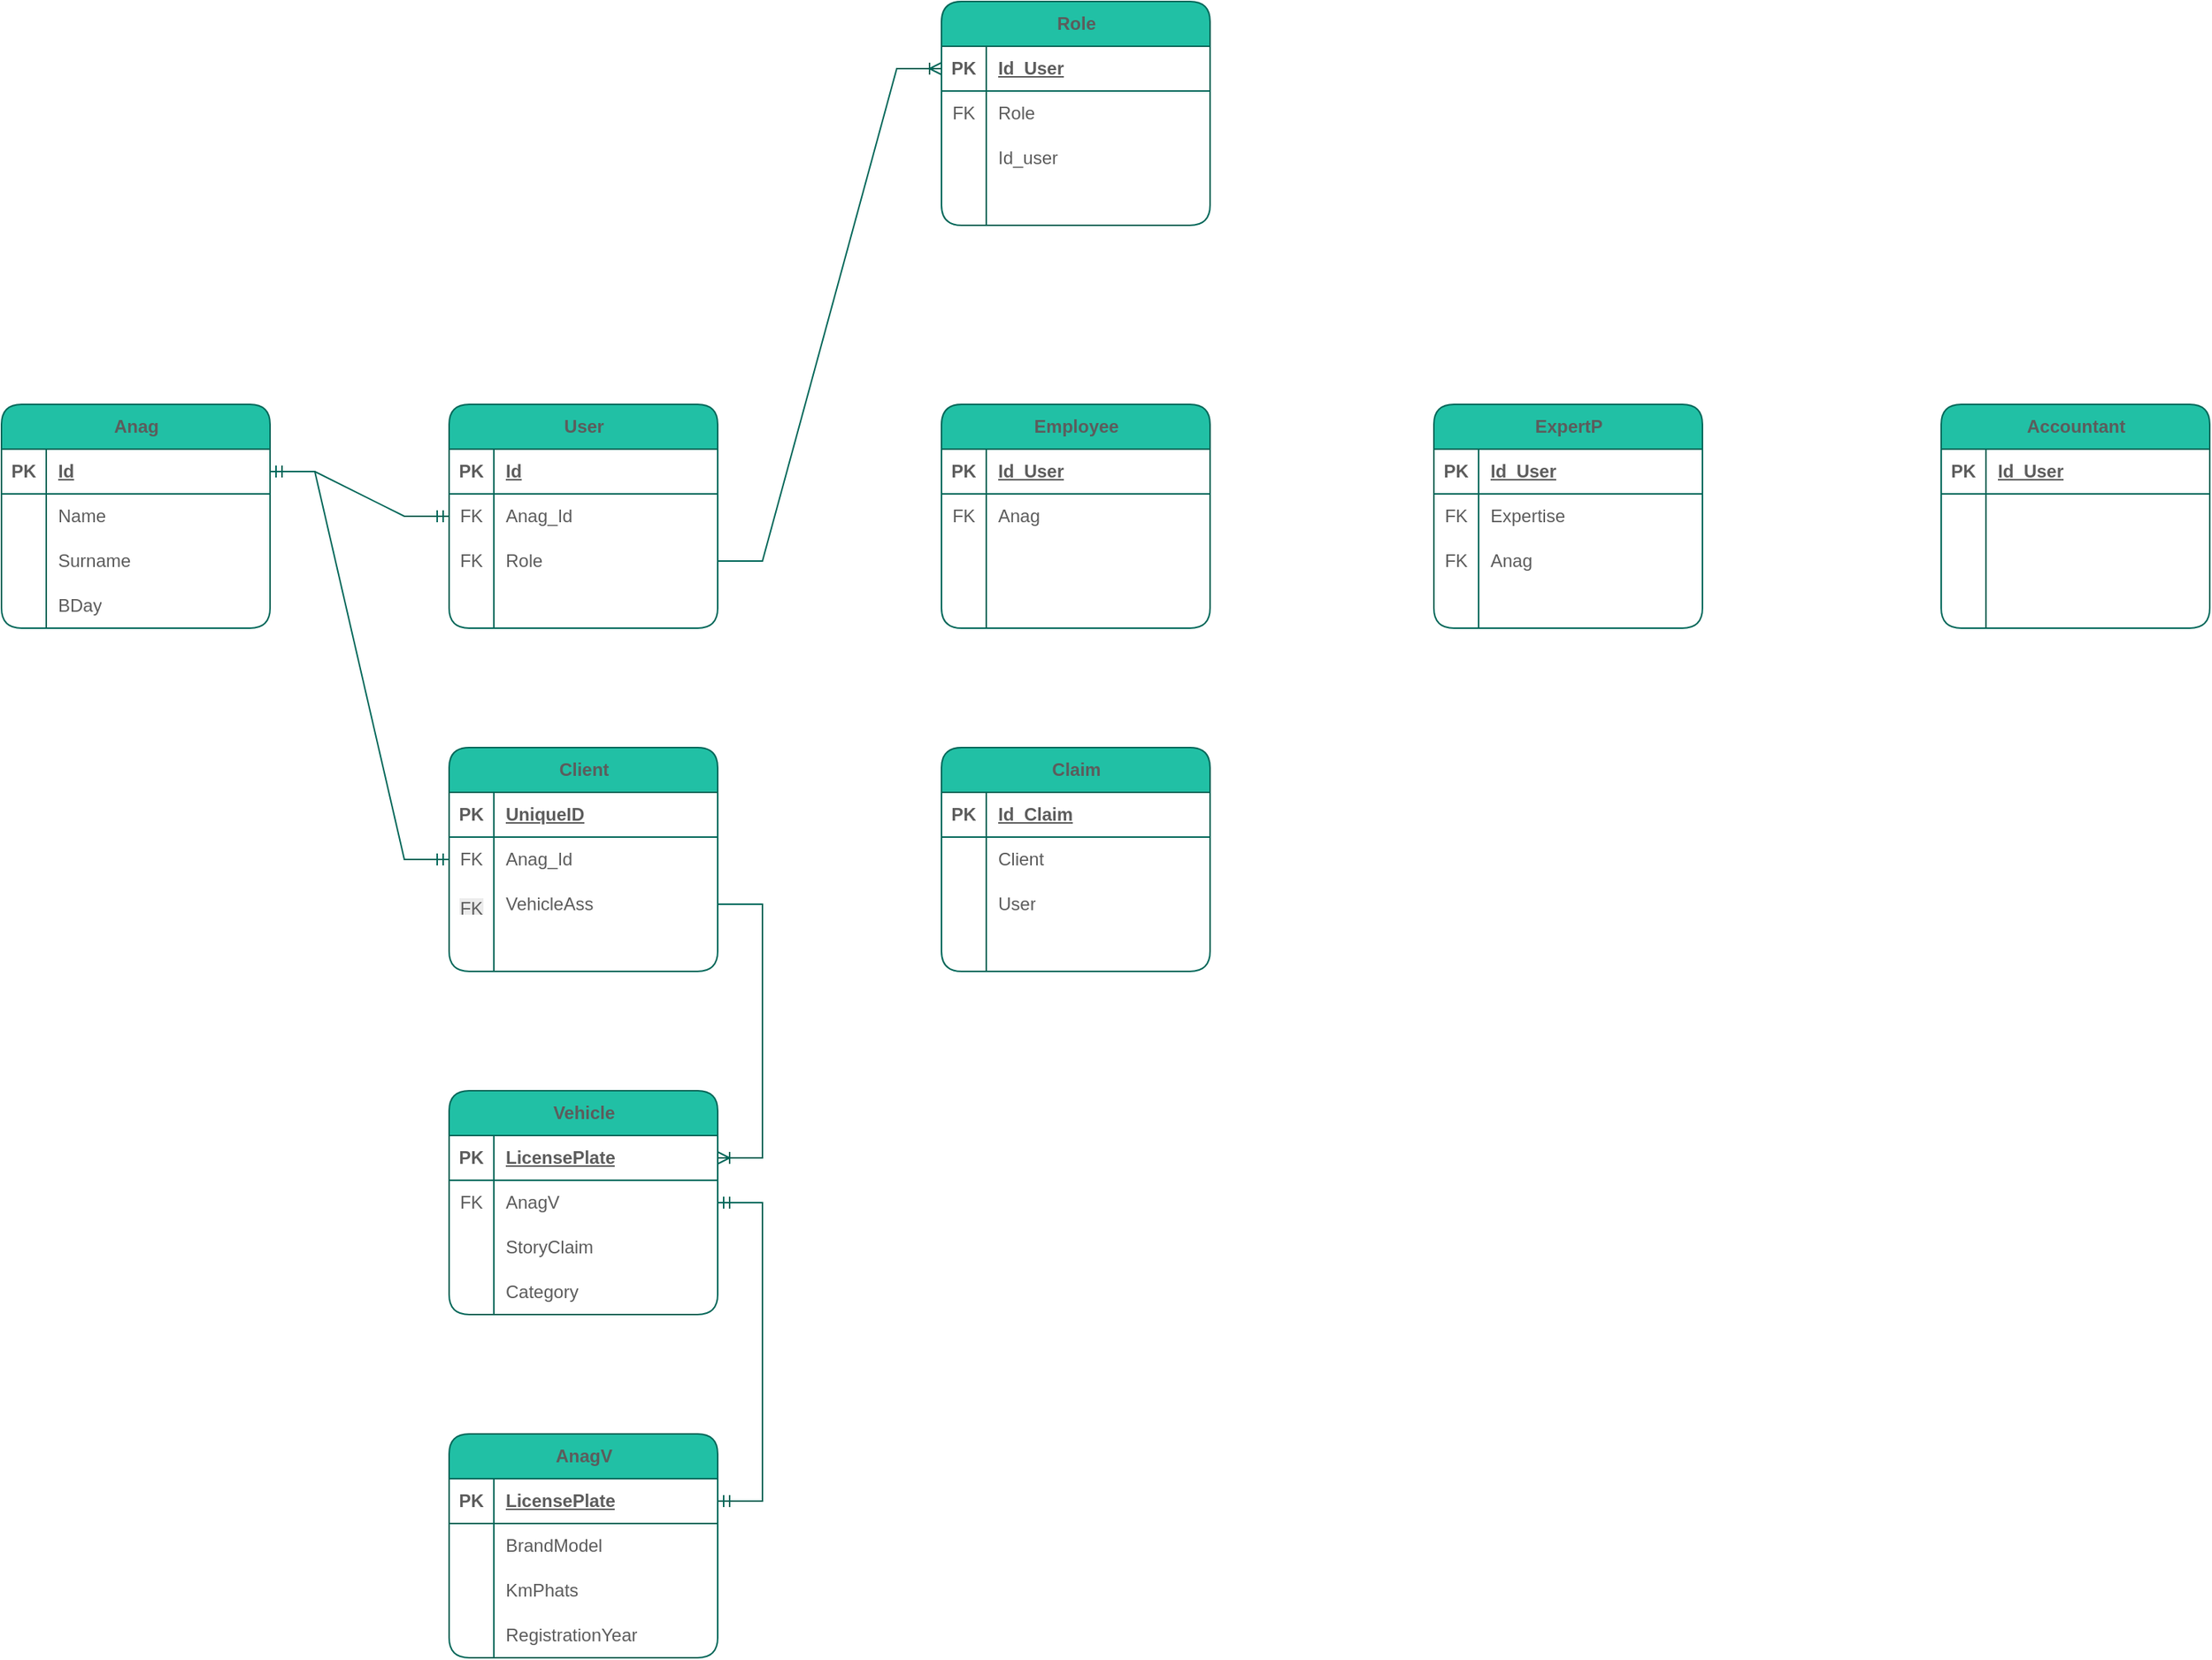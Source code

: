<mxfile version="28.0.6">
  <diagram name="Page-1" id="5svEXqOCDcFB_yDbxjdx">
    <mxGraphModel dx="1628" dy="1560" grid="1" gridSize="10" guides="0" tooltips="1" connect="1" arrows="1" fold="1" page="1" pageScale="1" pageWidth="850" pageHeight="1100" math="0" shadow="0">
      <root>
        <mxCell id="0" />
        <mxCell id="1" parent="0" />
        <mxCell id="dDkFH5Ff9M02Oupnt17l-5" value="Client" style="shape=table;startSize=30;container=1;collapsible=1;childLayout=tableLayout;fixedRows=1;rowLines=0;fontStyle=1;align=center;resizeLast=1;html=1;labelBackgroundColor=none;fillColor=#21C0A5;strokeColor=#006658;fontColor=#5C5C5C;rounded=1;" vertex="1" parent="1">
          <mxGeometry x="80" y="150" width="180" height="150" as="geometry" />
        </mxCell>
        <mxCell id="dDkFH5Ff9M02Oupnt17l-6" value="" style="shape=tableRow;horizontal=0;startSize=0;swimlaneHead=0;swimlaneBody=0;fillColor=none;collapsible=0;dropTarget=0;points=[[0,0.5],[1,0.5]];portConstraint=eastwest;top=0;left=0;right=0;bottom=1;labelBackgroundColor=none;strokeColor=#006658;fontColor=#5C5C5C;" vertex="1" parent="dDkFH5Ff9M02Oupnt17l-5">
          <mxGeometry y="30" width="180" height="30" as="geometry" />
        </mxCell>
        <mxCell id="dDkFH5Ff9M02Oupnt17l-7" value="PK" style="shape=partialRectangle;connectable=0;fillColor=none;top=0;left=0;bottom=0;right=0;fontStyle=1;overflow=hidden;whiteSpace=wrap;html=1;labelBackgroundColor=none;strokeColor=#006658;fontColor=#5C5C5C;" vertex="1" parent="dDkFH5Ff9M02Oupnt17l-6">
          <mxGeometry width="30" height="30" as="geometry">
            <mxRectangle width="30" height="30" as="alternateBounds" />
          </mxGeometry>
        </mxCell>
        <mxCell id="dDkFH5Ff9M02Oupnt17l-8" value="UniqueID" style="shape=partialRectangle;connectable=0;fillColor=none;top=0;left=0;bottom=0;right=0;align=left;spacingLeft=6;fontStyle=5;overflow=hidden;whiteSpace=wrap;html=1;labelBackgroundColor=none;strokeColor=#006658;fontColor=#5C5C5C;" vertex="1" parent="dDkFH5Ff9M02Oupnt17l-6">
          <mxGeometry x="30" width="150" height="30" as="geometry">
            <mxRectangle width="150" height="30" as="alternateBounds" />
          </mxGeometry>
        </mxCell>
        <mxCell id="dDkFH5Ff9M02Oupnt17l-9" value="" style="shape=tableRow;horizontal=0;startSize=0;swimlaneHead=0;swimlaneBody=0;fillColor=none;collapsible=0;dropTarget=0;points=[[0,0.5],[1,0.5]];portConstraint=eastwest;top=0;left=0;right=0;bottom=0;labelBackgroundColor=none;strokeColor=#006658;fontColor=#5C5C5C;" vertex="1" parent="dDkFH5Ff9M02Oupnt17l-5">
          <mxGeometry y="60" width="180" height="30" as="geometry" />
        </mxCell>
        <mxCell id="dDkFH5Ff9M02Oupnt17l-10" value="FK" style="shape=partialRectangle;connectable=0;fillColor=none;top=0;left=0;bottom=0;right=0;editable=1;overflow=hidden;whiteSpace=wrap;html=1;labelBackgroundColor=none;strokeColor=#006658;fontColor=#5C5C5C;" vertex="1" parent="dDkFH5Ff9M02Oupnt17l-9">
          <mxGeometry width="30" height="30" as="geometry">
            <mxRectangle width="30" height="30" as="alternateBounds" />
          </mxGeometry>
        </mxCell>
        <mxCell id="dDkFH5Ff9M02Oupnt17l-11" value="Anag_Id" style="shape=partialRectangle;connectable=0;fillColor=none;top=0;left=0;bottom=0;right=0;align=left;spacingLeft=6;overflow=hidden;whiteSpace=wrap;html=1;labelBackgroundColor=none;strokeColor=#006658;fontColor=#5C5C5C;" vertex="1" parent="dDkFH5Ff9M02Oupnt17l-9">
          <mxGeometry x="30" width="150" height="30" as="geometry">
            <mxRectangle width="150" height="30" as="alternateBounds" />
          </mxGeometry>
        </mxCell>
        <mxCell id="dDkFH5Ff9M02Oupnt17l-12" value="" style="shape=tableRow;horizontal=0;startSize=0;swimlaneHead=0;swimlaneBody=0;fillColor=none;collapsible=0;dropTarget=0;points=[[0,0.5],[1,0.5]];portConstraint=eastwest;top=0;left=0;right=0;bottom=0;labelBackgroundColor=none;strokeColor=#006658;fontColor=#5C5C5C;" vertex="1" parent="dDkFH5Ff9M02Oupnt17l-5">
          <mxGeometry y="90" width="180" height="30" as="geometry" />
        </mxCell>
        <mxCell id="dDkFH5Ff9M02Oupnt17l-13" value="&lt;div style=&quot;line-height: 50%;&quot;&gt;&lt;div style=&quot;&quot;&gt;&lt;br&gt;&lt;/div&gt;&lt;span style=&quot;color: rgb(92, 92, 92); font-family: Helvetica; font-size: 12px; font-style: normal; font-variant-ligatures: normal; font-variant-caps: normal; font-weight: 400; letter-spacing: normal; orphans: 2; text-indent: 0px; text-transform: none; widows: 2; word-spacing: 0px; -webkit-text-stroke-width: 0px; white-space: normal; background-color: rgb(236, 236, 236); text-decoration-thickness: initial; text-decoration-style: initial; text-decoration-color: initial; float: none; display: inline !important;&quot;&gt;&lt;div&gt;&lt;span style=&quot;background-color: light-dark(rgb(236, 236, 236), rgb(34, 34, 34)); color: light-dark(rgb(92, 92, 92), rgb(158, 158, 158));&quot;&gt;FK&lt;/span&gt;&lt;/div&gt;&lt;/span&gt;&lt;div style=&quot;&quot;&gt;&lt;/div&gt;&lt;/div&gt;" style="shape=partialRectangle;connectable=0;fillColor=none;top=0;left=0;bottom=0;right=0;editable=1;overflow=hidden;whiteSpace=wrap;html=1;labelBackgroundColor=none;strokeColor=#006658;fontColor=#5C5C5C;align=center;" vertex="1" parent="dDkFH5Ff9M02Oupnt17l-12">
          <mxGeometry width="30" height="30" as="geometry">
            <mxRectangle width="30" height="30" as="alternateBounds" />
          </mxGeometry>
        </mxCell>
        <mxCell id="dDkFH5Ff9M02Oupnt17l-14" value="VehicleAss" style="shape=partialRectangle;connectable=0;fillColor=none;top=0;left=0;bottom=0;right=0;align=left;spacingLeft=6;overflow=hidden;whiteSpace=wrap;html=1;labelBackgroundColor=none;strokeColor=#006658;fontColor=#5C5C5C;" vertex="1" parent="dDkFH5Ff9M02Oupnt17l-12">
          <mxGeometry x="30" width="150" height="30" as="geometry">
            <mxRectangle width="150" height="30" as="alternateBounds" />
          </mxGeometry>
        </mxCell>
        <mxCell id="dDkFH5Ff9M02Oupnt17l-15" value="" style="shape=tableRow;horizontal=0;startSize=0;swimlaneHead=0;swimlaneBody=0;fillColor=none;collapsible=0;dropTarget=0;points=[[0,0.5],[1,0.5]];portConstraint=eastwest;top=0;left=0;right=0;bottom=0;labelBackgroundColor=none;strokeColor=#006658;fontColor=#5C5C5C;" vertex="1" parent="dDkFH5Ff9M02Oupnt17l-5">
          <mxGeometry y="120" width="180" height="30" as="geometry" />
        </mxCell>
        <mxCell id="dDkFH5Ff9M02Oupnt17l-16" value="" style="shape=partialRectangle;connectable=0;fillColor=none;top=0;left=0;bottom=0;right=0;editable=1;overflow=hidden;whiteSpace=wrap;html=1;labelBackgroundColor=none;strokeColor=#006658;fontColor=#5C5C5C;" vertex="1" parent="dDkFH5Ff9M02Oupnt17l-15">
          <mxGeometry width="30" height="30" as="geometry">
            <mxRectangle width="30" height="30" as="alternateBounds" />
          </mxGeometry>
        </mxCell>
        <mxCell id="dDkFH5Ff9M02Oupnt17l-17" value="" style="shape=partialRectangle;connectable=0;fillColor=none;top=0;left=0;bottom=0;right=0;align=left;spacingLeft=6;overflow=hidden;whiteSpace=wrap;html=1;labelBackgroundColor=none;strokeColor=#006658;fontColor=#5C5C5C;" vertex="1" parent="dDkFH5Ff9M02Oupnt17l-15">
          <mxGeometry x="30" width="150" height="30" as="geometry">
            <mxRectangle width="150" height="30" as="alternateBounds" />
          </mxGeometry>
        </mxCell>
        <mxCell id="dDkFH5Ff9M02Oupnt17l-18" value="Vehicle" style="shape=table;startSize=30;container=1;collapsible=1;childLayout=tableLayout;fixedRows=1;rowLines=0;fontStyle=1;align=center;resizeLast=1;html=1;labelBackgroundColor=none;fillColor=#21C0A5;strokeColor=#006658;fontColor=#5C5C5C;rounded=1;" vertex="1" parent="1">
          <mxGeometry x="80" y="380" width="180" height="150" as="geometry" />
        </mxCell>
        <mxCell id="dDkFH5Ff9M02Oupnt17l-19" value="" style="shape=tableRow;horizontal=0;startSize=0;swimlaneHead=0;swimlaneBody=0;fillColor=none;collapsible=0;dropTarget=0;points=[[0,0.5],[1,0.5]];portConstraint=eastwest;top=0;left=0;right=0;bottom=1;labelBackgroundColor=none;strokeColor=#006658;fontColor=#5C5C5C;" vertex="1" parent="dDkFH5Ff9M02Oupnt17l-18">
          <mxGeometry y="30" width="180" height="30" as="geometry" />
        </mxCell>
        <mxCell id="dDkFH5Ff9M02Oupnt17l-20" value="PK" style="shape=partialRectangle;connectable=0;fillColor=none;top=0;left=0;bottom=0;right=0;fontStyle=1;overflow=hidden;whiteSpace=wrap;html=1;labelBackgroundColor=none;strokeColor=#006658;fontColor=#5C5C5C;" vertex="1" parent="dDkFH5Ff9M02Oupnt17l-19">
          <mxGeometry width="30" height="30" as="geometry">
            <mxRectangle width="30" height="30" as="alternateBounds" />
          </mxGeometry>
        </mxCell>
        <mxCell id="dDkFH5Ff9M02Oupnt17l-21" value="LicensePlate" style="shape=partialRectangle;connectable=0;fillColor=none;top=0;left=0;bottom=0;right=0;align=left;spacingLeft=6;fontStyle=5;overflow=hidden;whiteSpace=wrap;html=1;labelBackgroundColor=none;strokeColor=#006658;fontColor=#5C5C5C;" vertex="1" parent="dDkFH5Ff9M02Oupnt17l-19">
          <mxGeometry x="30" width="150" height="30" as="geometry">
            <mxRectangle width="150" height="30" as="alternateBounds" />
          </mxGeometry>
        </mxCell>
        <mxCell id="dDkFH5Ff9M02Oupnt17l-22" value="" style="shape=tableRow;horizontal=0;startSize=0;swimlaneHead=0;swimlaneBody=0;fillColor=none;collapsible=0;dropTarget=0;points=[[0,0.5],[1,0.5]];portConstraint=eastwest;top=0;left=0;right=0;bottom=0;labelBackgroundColor=none;strokeColor=#006658;fontColor=#5C5C5C;" vertex="1" parent="dDkFH5Ff9M02Oupnt17l-18">
          <mxGeometry y="60" width="180" height="30" as="geometry" />
        </mxCell>
        <mxCell id="dDkFH5Ff9M02Oupnt17l-23" value="FK" style="shape=partialRectangle;connectable=0;fillColor=none;top=0;left=0;bottom=0;right=0;editable=1;overflow=hidden;whiteSpace=wrap;html=1;labelBackgroundColor=none;strokeColor=#006658;fontColor=#5C5C5C;" vertex="1" parent="dDkFH5Ff9M02Oupnt17l-22">
          <mxGeometry width="30" height="30" as="geometry">
            <mxRectangle width="30" height="30" as="alternateBounds" />
          </mxGeometry>
        </mxCell>
        <mxCell id="dDkFH5Ff9M02Oupnt17l-24" value="AnagV" style="shape=partialRectangle;connectable=0;fillColor=none;top=0;left=0;bottom=0;right=0;align=left;spacingLeft=6;overflow=hidden;whiteSpace=wrap;html=1;labelBackgroundColor=none;strokeColor=#006658;fontColor=#5C5C5C;" vertex="1" parent="dDkFH5Ff9M02Oupnt17l-22">
          <mxGeometry x="30" width="150" height="30" as="geometry">
            <mxRectangle width="150" height="30" as="alternateBounds" />
          </mxGeometry>
        </mxCell>
        <mxCell id="dDkFH5Ff9M02Oupnt17l-25" value="" style="shape=tableRow;horizontal=0;startSize=0;swimlaneHead=0;swimlaneBody=0;fillColor=none;collapsible=0;dropTarget=0;points=[[0,0.5],[1,0.5]];portConstraint=eastwest;top=0;left=0;right=0;bottom=0;labelBackgroundColor=none;strokeColor=#006658;fontColor=#5C5C5C;" vertex="1" parent="dDkFH5Ff9M02Oupnt17l-18">
          <mxGeometry y="90" width="180" height="30" as="geometry" />
        </mxCell>
        <mxCell id="dDkFH5Ff9M02Oupnt17l-26" value="" style="shape=partialRectangle;connectable=0;fillColor=none;top=0;left=0;bottom=0;right=0;editable=1;overflow=hidden;whiteSpace=wrap;html=1;labelBackgroundColor=none;strokeColor=#006658;fontColor=#5C5C5C;" vertex="1" parent="dDkFH5Ff9M02Oupnt17l-25">
          <mxGeometry width="30" height="30" as="geometry">
            <mxRectangle width="30" height="30" as="alternateBounds" />
          </mxGeometry>
        </mxCell>
        <mxCell id="dDkFH5Ff9M02Oupnt17l-27" value="StoryClaim" style="shape=partialRectangle;connectable=0;fillColor=none;top=0;left=0;bottom=0;right=0;align=left;spacingLeft=6;overflow=hidden;whiteSpace=wrap;html=1;labelBackgroundColor=none;strokeColor=#006658;fontColor=#5C5C5C;" vertex="1" parent="dDkFH5Ff9M02Oupnt17l-25">
          <mxGeometry x="30" width="150" height="30" as="geometry">
            <mxRectangle width="150" height="30" as="alternateBounds" />
          </mxGeometry>
        </mxCell>
        <mxCell id="dDkFH5Ff9M02Oupnt17l-28" value="" style="shape=tableRow;horizontal=0;startSize=0;swimlaneHead=0;swimlaneBody=0;fillColor=none;collapsible=0;dropTarget=0;points=[[0,0.5],[1,0.5]];portConstraint=eastwest;top=0;left=0;right=0;bottom=0;labelBackgroundColor=none;strokeColor=#006658;fontColor=#5C5C5C;" vertex="1" parent="dDkFH5Ff9M02Oupnt17l-18">
          <mxGeometry y="120" width="180" height="30" as="geometry" />
        </mxCell>
        <mxCell id="dDkFH5Ff9M02Oupnt17l-29" value="" style="shape=partialRectangle;connectable=0;fillColor=none;top=0;left=0;bottom=0;right=0;editable=1;overflow=hidden;whiteSpace=wrap;html=1;labelBackgroundColor=none;strokeColor=#006658;fontColor=#5C5C5C;" vertex="1" parent="dDkFH5Ff9M02Oupnt17l-28">
          <mxGeometry width="30" height="30" as="geometry">
            <mxRectangle width="30" height="30" as="alternateBounds" />
          </mxGeometry>
        </mxCell>
        <mxCell id="dDkFH5Ff9M02Oupnt17l-30" value="Category" style="shape=partialRectangle;connectable=0;fillColor=none;top=0;left=0;bottom=0;right=0;align=left;spacingLeft=6;overflow=hidden;whiteSpace=wrap;html=1;labelBackgroundColor=none;strokeColor=#006658;fontColor=#5C5C5C;" vertex="1" parent="dDkFH5Ff9M02Oupnt17l-28">
          <mxGeometry x="30" width="150" height="30" as="geometry">
            <mxRectangle width="150" height="30" as="alternateBounds" />
          </mxGeometry>
        </mxCell>
        <mxCell id="dDkFH5Ff9M02Oupnt17l-31" value="" style="edgeStyle=entityRelationEdgeStyle;fontSize=12;html=1;endArrow=ERoneToMany;rounded=0;entryX=1;entryY=0.5;entryDx=0;entryDy=0;labelBackgroundColor=none;strokeColor=#006658;fontColor=default;" edge="1" parent="1" source="dDkFH5Ff9M02Oupnt17l-12" target="dDkFH5Ff9M02Oupnt17l-19">
          <mxGeometry width="100" height="100" relative="1" as="geometry">
            <mxPoint x="350" y="390" as="sourcePoint" />
            <mxPoint x="450" y="290" as="targetPoint" />
            <Array as="points">
              <mxPoint x="40" y="250" />
              <mxPoint x="60" y="260" />
              <mxPoint x="40" y="270" />
              <mxPoint x="50" y="240" />
              <mxPoint x="10" y="290" />
              <mxPoint x="70" y="340" />
            </Array>
          </mxGeometry>
        </mxCell>
        <mxCell id="dDkFH5Ff9M02Oupnt17l-32" value="AnagV" style="shape=table;startSize=30;container=1;collapsible=1;childLayout=tableLayout;fixedRows=1;rowLines=0;fontStyle=1;align=center;resizeLast=1;html=1;labelBackgroundColor=none;fillColor=#21C0A5;strokeColor=#006658;fontColor=#5C5C5C;rounded=1;" vertex="1" parent="1">
          <mxGeometry x="80" y="610" width="180" height="150" as="geometry" />
        </mxCell>
        <mxCell id="dDkFH5Ff9M02Oupnt17l-33" value="" style="shape=tableRow;horizontal=0;startSize=0;swimlaneHead=0;swimlaneBody=0;fillColor=none;collapsible=0;dropTarget=0;points=[[0,0.5],[1,0.5]];portConstraint=eastwest;top=0;left=0;right=0;bottom=1;labelBackgroundColor=none;strokeColor=#006658;fontColor=#5C5C5C;" vertex="1" parent="dDkFH5Ff9M02Oupnt17l-32">
          <mxGeometry y="30" width="180" height="30" as="geometry" />
        </mxCell>
        <mxCell id="dDkFH5Ff9M02Oupnt17l-34" value="PK" style="shape=partialRectangle;connectable=0;fillColor=none;top=0;left=0;bottom=0;right=0;fontStyle=1;overflow=hidden;whiteSpace=wrap;html=1;labelBackgroundColor=none;strokeColor=#006658;fontColor=#5C5C5C;" vertex="1" parent="dDkFH5Ff9M02Oupnt17l-33">
          <mxGeometry width="30" height="30" as="geometry">
            <mxRectangle width="30" height="30" as="alternateBounds" />
          </mxGeometry>
        </mxCell>
        <mxCell id="dDkFH5Ff9M02Oupnt17l-35" value="LicensePlate" style="shape=partialRectangle;connectable=0;fillColor=none;top=0;left=0;bottom=0;right=0;align=left;spacingLeft=6;fontStyle=5;overflow=hidden;whiteSpace=wrap;html=1;labelBackgroundColor=none;strokeColor=#006658;fontColor=#5C5C5C;" vertex="1" parent="dDkFH5Ff9M02Oupnt17l-33">
          <mxGeometry x="30" width="150" height="30" as="geometry">
            <mxRectangle width="150" height="30" as="alternateBounds" />
          </mxGeometry>
        </mxCell>
        <mxCell id="dDkFH5Ff9M02Oupnt17l-36" value="" style="shape=tableRow;horizontal=0;startSize=0;swimlaneHead=0;swimlaneBody=0;fillColor=none;collapsible=0;dropTarget=0;points=[[0,0.5],[1,0.5]];portConstraint=eastwest;top=0;left=0;right=0;bottom=0;labelBackgroundColor=none;strokeColor=#006658;fontColor=#5C5C5C;" vertex="1" parent="dDkFH5Ff9M02Oupnt17l-32">
          <mxGeometry y="60" width="180" height="30" as="geometry" />
        </mxCell>
        <mxCell id="dDkFH5Ff9M02Oupnt17l-37" value="" style="shape=partialRectangle;connectable=0;fillColor=none;top=0;left=0;bottom=0;right=0;editable=1;overflow=hidden;whiteSpace=wrap;html=1;labelBackgroundColor=none;strokeColor=#006658;fontColor=#5C5C5C;" vertex="1" parent="dDkFH5Ff9M02Oupnt17l-36">
          <mxGeometry width="30" height="30" as="geometry">
            <mxRectangle width="30" height="30" as="alternateBounds" />
          </mxGeometry>
        </mxCell>
        <mxCell id="dDkFH5Ff9M02Oupnt17l-38" value="BrandModel" style="shape=partialRectangle;connectable=0;fillColor=none;top=0;left=0;bottom=0;right=0;align=left;spacingLeft=6;overflow=hidden;whiteSpace=wrap;html=1;labelBackgroundColor=none;strokeColor=#006658;fontColor=#5C5C5C;" vertex="1" parent="dDkFH5Ff9M02Oupnt17l-36">
          <mxGeometry x="30" width="150" height="30" as="geometry">
            <mxRectangle width="150" height="30" as="alternateBounds" />
          </mxGeometry>
        </mxCell>
        <mxCell id="dDkFH5Ff9M02Oupnt17l-39" value="" style="shape=tableRow;horizontal=0;startSize=0;swimlaneHead=0;swimlaneBody=0;fillColor=none;collapsible=0;dropTarget=0;points=[[0,0.5],[1,0.5]];portConstraint=eastwest;top=0;left=0;right=0;bottom=0;labelBackgroundColor=none;strokeColor=#006658;fontColor=#5C5C5C;" vertex="1" parent="dDkFH5Ff9M02Oupnt17l-32">
          <mxGeometry y="90" width="180" height="30" as="geometry" />
        </mxCell>
        <mxCell id="dDkFH5Ff9M02Oupnt17l-40" value="" style="shape=partialRectangle;connectable=0;fillColor=none;top=0;left=0;bottom=0;right=0;editable=1;overflow=hidden;whiteSpace=wrap;html=1;labelBackgroundColor=none;strokeColor=#006658;fontColor=#5C5C5C;" vertex="1" parent="dDkFH5Ff9M02Oupnt17l-39">
          <mxGeometry width="30" height="30" as="geometry">
            <mxRectangle width="30" height="30" as="alternateBounds" />
          </mxGeometry>
        </mxCell>
        <mxCell id="dDkFH5Ff9M02Oupnt17l-41" value="KmPhats" style="shape=partialRectangle;connectable=0;fillColor=none;top=0;left=0;bottom=0;right=0;align=left;spacingLeft=6;overflow=hidden;whiteSpace=wrap;html=1;labelBackgroundColor=none;strokeColor=#006658;fontColor=#5C5C5C;" vertex="1" parent="dDkFH5Ff9M02Oupnt17l-39">
          <mxGeometry x="30" width="150" height="30" as="geometry">
            <mxRectangle width="150" height="30" as="alternateBounds" />
          </mxGeometry>
        </mxCell>
        <mxCell id="dDkFH5Ff9M02Oupnt17l-42" value="" style="shape=tableRow;horizontal=0;startSize=0;swimlaneHead=0;swimlaneBody=0;fillColor=none;collapsible=0;dropTarget=0;points=[[0,0.5],[1,0.5]];portConstraint=eastwest;top=0;left=0;right=0;bottom=0;labelBackgroundColor=none;strokeColor=#006658;fontColor=#5C5C5C;" vertex="1" parent="dDkFH5Ff9M02Oupnt17l-32">
          <mxGeometry y="120" width="180" height="30" as="geometry" />
        </mxCell>
        <mxCell id="dDkFH5Ff9M02Oupnt17l-43" value="" style="shape=partialRectangle;connectable=0;fillColor=none;top=0;left=0;bottom=0;right=0;editable=1;overflow=hidden;whiteSpace=wrap;html=1;labelBackgroundColor=none;strokeColor=#006658;fontColor=#5C5C5C;" vertex="1" parent="dDkFH5Ff9M02Oupnt17l-42">
          <mxGeometry width="30" height="30" as="geometry">
            <mxRectangle width="30" height="30" as="alternateBounds" />
          </mxGeometry>
        </mxCell>
        <mxCell id="dDkFH5Ff9M02Oupnt17l-44" value="RegistrationYear" style="shape=partialRectangle;connectable=0;fillColor=none;top=0;left=0;bottom=0;right=0;align=left;spacingLeft=6;overflow=hidden;whiteSpace=wrap;html=1;labelBackgroundColor=none;strokeColor=#006658;fontColor=#5C5C5C;" vertex="1" parent="dDkFH5Ff9M02Oupnt17l-42">
          <mxGeometry x="30" width="150" height="30" as="geometry">
            <mxRectangle width="150" height="30" as="alternateBounds" />
          </mxGeometry>
        </mxCell>
        <mxCell id="dDkFH5Ff9M02Oupnt17l-46" value="" style="edgeStyle=entityRelationEdgeStyle;fontSize=12;html=1;endArrow=ERmandOne;startArrow=ERmandOne;rounded=0;entryX=1;entryY=0.5;entryDx=0;entryDy=0;labelBackgroundColor=none;strokeColor=#006658;fontColor=default;" edge="1" parent="1" source="dDkFH5Ff9M02Oupnt17l-33" target="dDkFH5Ff9M02Oupnt17l-22">
          <mxGeometry width="100" height="100" relative="1" as="geometry">
            <mxPoint x="10" y="665" as="sourcePoint" />
            <mxPoint x="10" y="435" as="targetPoint" />
            <Array as="points">
              <mxPoint x="-100" y="525" />
              <mxPoint x="-90" y="545" />
              <mxPoint x="-60" y="515" />
            </Array>
          </mxGeometry>
        </mxCell>
        <mxCell id="dDkFH5Ff9M02Oupnt17l-48" value="User" style="shape=table;startSize=30;container=1;collapsible=1;childLayout=tableLayout;fixedRows=1;rowLines=0;fontStyle=1;align=center;resizeLast=1;html=1;miterlimit=4;swimlaneLine=1;strokeColor=#006658;rounded=1;labelBackgroundColor=none;fillColor=#21C0A5;fontColor=#5C5C5C;" vertex="1" parent="1">
          <mxGeometry x="80" y="-80" width="180" height="150" as="geometry" />
        </mxCell>
        <mxCell id="dDkFH5Ff9M02Oupnt17l-49" value="" style="shape=tableRow;horizontal=0;startSize=0;swimlaneHead=0;swimlaneBody=0;fillColor=none;collapsible=0;dropTarget=0;points=[[0,0.5],[1,0.5]];portConstraint=eastwest;top=0;left=0;right=0;bottom=1;labelBackgroundColor=none;strokeColor=#006658;fontColor=#5C5C5C;" vertex="1" parent="dDkFH5Ff9M02Oupnt17l-48">
          <mxGeometry y="30" width="180" height="30" as="geometry" />
        </mxCell>
        <mxCell id="dDkFH5Ff9M02Oupnt17l-50" value="PK" style="shape=partialRectangle;connectable=0;fillColor=none;top=0;left=0;bottom=0;right=0;fontStyle=1;overflow=hidden;whiteSpace=wrap;html=1;labelBackgroundColor=none;strokeColor=#006658;fontColor=#5C5C5C;" vertex="1" parent="dDkFH5Ff9M02Oupnt17l-49">
          <mxGeometry width="30" height="30" as="geometry">
            <mxRectangle width="30" height="30" as="alternateBounds" />
          </mxGeometry>
        </mxCell>
        <mxCell id="dDkFH5Ff9M02Oupnt17l-51" value="Id" style="shape=partialRectangle;connectable=0;fillColor=none;top=0;left=0;bottom=0;right=0;align=left;spacingLeft=6;fontStyle=5;overflow=hidden;whiteSpace=wrap;html=1;labelBackgroundColor=none;strokeColor=#006658;fontColor=#5C5C5C;" vertex="1" parent="dDkFH5Ff9M02Oupnt17l-49">
          <mxGeometry x="30" width="150" height="30" as="geometry">
            <mxRectangle width="150" height="30" as="alternateBounds" />
          </mxGeometry>
        </mxCell>
        <mxCell id="dDkFH5Ff9M02Oupnt17l-52" value="" style="shape=tableRow;horizontal=0;startSize=0;swimlaneHead=0;swimlaneBody=0;fillColor=none;collapsible=0;dropTarget=0;points=[[0,0.5],[1,0.5]];portConstraint=eastwest;top=0;left=0;right=0;bottom=0;swimlaneLine=0;labelBackgroundColor=none;strokeColor=#006658;fontColor=#5C5C5C;" vertex="1" parent="dDkFH5Ff9M02Oupnt17l-48">
          <mxGeometry y="60" width="180" height="30" as="geometry" />
        </mxCell>
        <mxCell id="dDkFH5Ff9M02Oupnt17l-53" value="FK" style="shape=partialRectangle;connectable=0;fillColor=none;top=0;left=0;bottom=0;right=0;editable=1;overflow=hidden;whiteSpace=wrap;html=1;labelBackgroundColor=none;strokeColor=#006658;fontColor=#5C5C5C;" vertex="1" parent="dDkFH5Ff9M02Oupnt17l-52">
          <mxGeometry width="30" height="30" as="geometry">
            <mxRectangle width="30" height="30" as="alternateBounds" />
          </mxGeometry>
        </mxCell>
        <mxCell id="dDkFH5Ff9M02Oupnt17l-54" value="Anag_Id" style="shape=partialRectangle;connectable=0;fillColor=none;top=0;left=0;bottom=0;right=0;align=left;spacingLeft=6;overflow=hidden;whiteSpace=wrap;html=1;labelBackgroundColor=none;strokeColor=#006658;fontColor=#5C5C5C;" vertex="1" parent="dDkFH5Ff9M02Oupnt17l-52">
          <mxGeometry x="30" width="150" height="30" as="geometry">
            <mxRectangle width="150" height="30" as="alternateBounds" />
          </mxGeometry>
        </mxCell>
        <mxCell id="dDkFH5Ff9M02Oupnt17l-55" value="" style="shape=tableRow;horizontal=0;startSize=0;swimlaneHead=0;swimlaneBody=0;fillColor=none;collapsible=0;dropTarget=0;points=[[0,0.5],[1,0.5]];portConstraint=eastwest;top=0;left=0;right=0;bottom=0;swimlaneLine=0;labelBackgroundColor=none;strokeColor=#006658;fontColor=#5C5C5C;" vertex="1" parent="dDkFH5Ff9M02Oupnt17l-48">
          <mxGeometry y="90" width="180" height="30" as="geometry" />
        </mxCell>
        <mxCell id="dDkFH5Ff9M02Oupnt17l-56" value="FK" style="shape=partialRectangle;connectable=0;fillColor=none;top=0;left=0;bottom=0;right=0;editable=1;overflow=hidden;whiteSpace=wrap;html=1;labelBackgroundColor=none;strokeColor=#006658;fontColor=#5C5C5C;" vertex="1" parent="dDkFH5Ff9M02Oupnt17l-55">
          <mxGeometry width="30" height="30" as="geometry">
            <mxRectangle width="30" height="30" as="alternateBounds" />
          </mxGeometry>
        </mxCell>
        <mxCell id="dDkFH5Ff9M02Oupnt17l-57" value="Role" style="shape=partialRectangle;connectable=0;fillColor=none;top=0;left=0;bottom=0;right=0;align=left;spacingLeft=6;overflow=hidden;whiteSpace=wrap;html=1;labelBackgroundColor=none;strokeColor=#006658;fontColor=#5C5C5C;" vertex="1" parent="dDkFH5Ff9M02Oupnt17l-55">
          <mxGeometry x="30" width="150" height="30" as="geometry">
            <mxRectangle width="150" height="30" as="alternateBounds" />
          </mxGeometry>
        </mxCell>
        <mxCell id="dDkFH5Ff9M02Oupnt17l-58" value="" style="shape=tableRow;horizontal=0;startSize=0;swimlaneHead=0;swimlaneBody=0;fillColor=none;collapsible=0;dropTarget=0;points=[[0,0.5],[1,0.5]];portConstraint=eastwest;top=0;left=0;right=0;bottom=0;labelBackgroundColor=none;strokeColor=#006658;fontColor=#5C5C5C;" vertex="1" parent="dDkFH5Ff9M02Oupnt17l-48">
          <mxGeometry y="120" width="180" height="30" as="geometry" />
        </mxCell>
        <mxCell id="dDkFH5Ff9M02Oupnt17l-59" value="" style="shape=partialRectangle;connectable=0;fillColor=none;top=0;left=0;bottom=0;right=0;editable=1;overflow=hidden;whiteSpace=wrap;html=1;labelBackgroundColor=none;strokeColor=#006658;fontColor=#5C5C5C;" vertex="1" parent="dDkFH5Ff9M02Oupnt17l-58">
          <mxGeometry width="30" height="30" as="geometry">
            <mxRectangle width="30" height="30" as="alternateBounds" />
          </mxGeometry>
        </mxCell>
        <mxCell id="dDkFH5Ff9M02Oupnt17l-60" value="" style="shape=partialRectangle;connectable=0;fillColor=none;top=0;left=0;bottom=0;right=0;align=left;spacingLeft=6;overflow=hidden;whiteSpace=wrap;html=1;allowArrows=1;recursiveResize=1;labelBackgroundColor=none;strokeColor=#006658;fontColor=#5C5C5C;" vertex="1" parent="dDkFH5Ff9M02Oupnt17l-58">
          <mxGeometry x="30" width="150" height="30" as="geometry">
            <mxRectangle width="150" height="30" as="alternateBounds" />
          </mxGeometry>
        </mxCell>
        <mxCell id="dDkFH5Ff9M02Oupnt17l-91" value="Anag" style="shape=table;startSize=30;container=1;collapsible=1;childLayout=tableLayout;fixedRows=1;rowLines=0;fontStyle=1;align=center;resizeLast=1;html=1;miterlimit=4;swimlaneLine=1;strokeColor=#006658;rounded=1;labelBackgroundColor=none;fillColor=#21C0A5;fontColor=#5C5C5C;" vertex="1" parent="1">
          <mxGeometry x="-220" y="-80" width="180" height="150" as="geometry" />
        </mxCell>
        <mxCell id="dDkFH5Ff9M02Oupnt17l-92" value="" style="shape=tableRow;horizontal=0;startSize=0;swimlaneHead=0;swimlaneBody=0;fillColor=none;collapsible=0;dropTarget=0;points=[[0,0.5],[1,0.5]];portConstraint=eastwest;top=0;left=0;right=0;bottom=1;labelBackgroundColor=none;strokeColor=#006658;fontColor=#5C5C5C;" vertex="1" parent="dDkFH5Ff9M02Oupnt17l-91">
          <mxGeometry y="30" width="180" height="30" as="geometry" />
        </mxCell>
        <mxCell id="dDkFH5Ff9M02Oupnt17l-93" value="PK" style="shape=partialRectangle;connectable=0;fillColor=none;top=0;left=0;bottom=0;right=0;fontStyle=1;overflow=hidden;whiteSpace=wrap;html=1;labelBackgroundColor=none;strokeColor=#006658;fontColor=#5C5C5C;" vertex="1" parent="dDkFH5Ff9M02Oupnt17l-92">
          <mxGeometry width="30" height="30" as="geometry">
            <mxRectangle width="30" height="30" as="alternateBounds" />
          </mxGeometry>
        </mxCell>
        <mxCell id="dDkFH5Ff9M02Oupnt17l-94" value="Id" style="shape=partialRectangle;connectable=0;fillColor=none;top=0;left=0;bottom=0;right=0;align=left;spacingLeft=6;fontStyle=5;overflow=hidden;whiteSpace=wrap;html=1;labelBackgroundColor=none;strokeColor=#006658;fontColor=#5C5C5C;" vertex="1" parent="dDkFH5Ff9M02Oupnt17l-92">
          <mxGeometry x="30" width="150" height="30" as="geometry">
            <mxRectangle width="150" height="30" as="alternateBounds" />
          </mxGeometry>
        </mxCell>
        <mxCell id="dDkFH5Ff9M02Oupnt17l-95" value="" style="shape=tableRow;horizontal=0;startSize=0;swimlaneHead=0;swimlaneBody=0;fillColor=none;collapsible=0;dropTarget=0;points=[[0,0.5],[1,0.5]];portConstraint=eastwest;top=0;left=0;right=0;bottom=0;swimlaneLine=0;labelBackgroundColor=none;strokeColor=#006658;fontColor=#5C5C5C;" vertex="1" parent="dDkFH5Ff9M02Oupnt17l-91">
          <mxGeometry y="60" width="180" height="30" as="geometry" />
        </mxCell>
        <mxCell id="dDkFH5Ff9M02Oupnt17l-96" value="" style="shape=partialRectangle;connectable=0;fillColor=none;top=0;left=0;bottom=0;right=0;editable=1;overflow=hidden;whiteSpace=wrap;html=1;labelBackgroundColor=none;strokeColor=#006658;fontColor=#5C5C5C;" vertex="1" parent="dDkFH5Ff9M02Oupnt17l-95">
          <mxGeometry width="30" height="30" as="geometry">
            <mxRectangle width="30" height="30" as="alternateBounds" />
          </mxGeometry>
        </mxCell>
        <mxCell id="dDkFH5Ff9M02Oupnt17l-97" value="Name&lt;span style=&quot;white-space: pre;&quot;&gt;&#x9;&lt;/span&gt;" style="shape=partialRectangle;connectable=0;fillColor=none;top=0;left=0;bottom=0;right=0;align=left;spacingLeft=6;overflow=hidden;whiteSpace=wrap;html=1;labelBackgroundColor=none;strokeColor=#006658;fontColor=#5C5C5C;" vertex="1" parent="dDkFH5Ff9M02Oupnt17l-95">
          <mxGeometry x="30" width="150" height="30" as="geometry">
            <mxRectangle width="150" height="30" as="alternateBounds" />
          </mxGeometry>
        </mxCell>
        <mxCell id="dDkFH5Ff9M02Oupnt17l-98" value="" style="shape=tableRow;horizontal=0;startSize=0;swimlaneHead=0;swimlaneBody=0;fillColor=none;collapsible=0;dropTarget=0;points=[[0,0.5],[1,0.5]];portConstraint=eastwest;top=0;left=0;right=0;bottom=0;swimlaneLine=0;labelBackgroundColor=none;strokeColor=#006658;fontColor=#5C5C5C;" vertex="1" parent="dDkFH5Ff9M02Oupnt17l-91">
          <mxGeometry y="90" width="180" height="30" as="geometry" />
        </mxCell>
        <mxCell id="dDkFH5Ff9M02Oupnt17l-99" value="" style="shape=partialRectangle;connectable=0;fillColor=none;top=0;left=0;bottom=0;right=0;editable=1;overflow=hidden;whiteSpace=wrap;html=1;labelBackgroundColor=none;strokeColor=#006658;fontColor=#5C5C5C;" vertex="1" parent="dDkFH5Ff9M02Oupnt17l-98">
          <mxGeometry width="30" height="30" as="geometry">
            <mxRectangle width="30" height="30" as="alternateBounds" />
          </mxGeometry>
        </mxCell>
        <mxCell id="dDkFH5Ff9M02Oupnt17l-100" value="Surname" style="shape=partialRectangle;connectable=0;fillColor=none;top=0;left=0;bottom=0;right=0;align=left;spacingLeft=6;overflow=hidden;whiteSpace=wrap;html=1;labelBackgroundColor=none;strokeColor=#006658;fontColor=#5C5C5C;" vertex="1" parent="dDkFH5Ff9M02Oupnt17l-98">
          <mxGeometry x="30" width="150" height="30" as="geometry">
            <mxRectangle width="150" height="30" as="alternateBounds" />
          </mxGeometry>
        </mxCell>
        <mxCell id="dDkFH5Ff9M02Oupnt17l-101" value="" style="shape=tableRow;horizontal=0;startSize=0;swimlaneHead=0;swimlaneBody=0;fillColor=none;collapsible=0;dropTarget=0;points=[[0,0.5],[1,0.5]];portConstraint=eastwest;top=0;left=0;right=0;bottom=0;labelBackgroundColor=none;strokeColor=#006658;fontColor=#5C5C5C;" vertex="1" parent="dDkFH5Ff9M02Oupnt17l-91">
          <mxGeometry y="120" width="180" height="30" as="geometry" />
        </mxCell>
        <mxCell id="dDkFH5Ff9M02Oupnt17l-102" value="" style="shape=partialRectangle;connectable=0;fillColor=none;top=0;left=0;bottom=0;right=0;editable=1;overflow=hidden;whiteSpace=wrap;html=1;labelBackgroundColor=none;strokeColor=#006658;fontColor=#5C5C5C;" vertex="1" parent="dDkFH5Ff9M02Oupnt17l-101">
          <mxGeometry width="30" height="30" as="geometry">
            <mxRectangle width="30" height="30" as="alternateBounds" />
          </mxGeometry>
        </mxCell>
        <mxCell id="dDkFH5Ff9M02Oupnt17l-103" value="BDay" style="shape=partialRectangle;connectable=0;fillColor=none;top=0;left=0;bottom=0;right=0;align=left;spacingLeft=6;overflow=hidden;whiteSpace=wrap;html=1;allowArrows=1;recursiveResize=1;labelBackgroundColor=none;strokeColor=#006658;fontColor=#5C5C5C;" vertex="1" parent="dDkFH5Ff9M02Oupnt17l-101">
          <mxGeometry x="30" width="150" height="30" as="geometry">
            <mxRectangle width="150" height="30" as="alternateBounds" />
          </mxGeometry>
        </mxCell>
        <mxCell id="dDkFH5Ff9M02Oupnt17l-104" value="" style="edgeStyle=entityRelationEdgeStyle;fontSize=12;html=1;endArrow=ERmandOne;startArrow=ERmandOne;rounded=0;strokeColor=#006658;fontColor=#5C5C5C;fillColor=#21C0A5;exitX=1;exitY=0.5;exitDx=0;exitDy=0;" edge="1" parent="1" source="dDkFH5Ff9M02Oupnt17l-92" target="dDkFH5Ff9M02Oupnt17l-52">
          <mxGeometry width="100" height="100" relative="1" as="geometry">
            <mxPoint x="-90" y="110" as="sourcePoint" />
            <mxPoint x="10" y="10" as="targetPoint" />
          </mxGeometry>
        </mxCell>
        <mxCell id="dDkFH5Ff9M02Oupnt17l-105" value="" style="edgeStyle=entityRelationEdgeStyle;fontSize=12;html=1;endArrow=ERmandOne;startArrow=ERmandOne;rounded=0;strokeColor=#006658;fontColor=#5C5C5C;fillColor=#21C0A5;entryX=0;entryY=0.5;entryDx=0;entryDy=0;exitX=1;exitY=0.5;exitDx=0;exitDy=0;" edge="1" parent="1" source="dDkFH5Ff9M02Oupnt17l-92" target="dDkFH5Ff9M02Oupnt17l-9">
          <mxGeometry width="100" height="100" relative="1" as="geometry">
            <mxPoint x="-90" y="210" as="sourcePoint" />
            <mxPoint x="10" y="110" as="targetPoint" />
          </mxGeometry>
        </mxCell>
        <mxCell id="dDkFH5Ff9M02Oupnt17l-106" value="Role" style="shape=table;startSize=30;container=1;collapsible=1;childLayout=tableLayout;fixedRows=1;rowLines=0;fontStyle=1;align=center;resizeLast=1;html=1;miterlimit=4;swimlaneLine=1;strokeColor=#006658;rounded=1;labelBackgroundColor=none;fillColor=#21C0A5;fontColor=#5C5C5C;" vertex="1" parent="1">
          <mxGeometry x="410" y="-350" width="180" height="150" as="geometry" />
        </mxCell>
        <mxCell id="dDkFH5Ff9M02Oupnt17l-107" value="" style="shape=tableRow;horizontal=0;startSize=0;swimlaneHead=0;swimlaneBody=0;fillColor=none;collapsible=0;dropTarget=0;points=[[0,0.5],[1,0.5]];portConstraint=eastwest;top=0;left=0;right=0;bottom=1;labelBackgroundColor=none;strokeColor=#006658;fontColor=#5C5C5C;" vertex="1" parent="dDkFH5Ff9M02Oupnt17l-106">
          <mxGeometry y="30" width="180" height="30" as="geometry" />
        </mxCell>
        <mxCell id="dDkFH5Ff9M02Oupnt17l-108" value="PK" style="shape=partialRectangle;connectable=0;fillColor=none;top=0;left=0;bottom=0;right=0;fontStyle=1;overflow=hidden;whiteSpace=wrap;html=1;labelBackgroundColor=none;strokeColor=#006658;fontColor=#5C5C5C;" vertex="1" parent="dDkFH5Ff9M02Oupnt17l-107">
          <mxGeometry width="30" height="30" as="geometry">
            <mxRectangle width="30" height="30" as="alternateBounds" />
          </mxGeometry>
        </mxCell>
        <mxCell id="dDkFH5Ff9M02Oupnt17l-109" value="Id_User" style="shape=partialRectangle;connectable=0;fillColor=none;top=0;left=0;bottom=0;right=0;align=left;spacingLeft=6;fontStyle=5;overflow=hidden;whiteSpace=wrap;html=1;labelBackgroundColor=none;strokeColor=#006658;fontColor=#5C5C5C;" vertex="1" parent="dDkFH5Ff9M02Oupnt17l-107">
          <mxGeometry x="30" width="150" height="30" as="geometry">
            <mxRectangle width="150" height="30" as="alternateBounds" />
          </mxGeometry>
        </mxCell>
        <mxCell id="dDkFH5Ff9M02Oupnt17l-110" value="" style="shape=tableRow;horizontal=0;startSize=0;swimlaneHead=0;swimlaneBody=0;fillColor=none;collapsible=0;dropTarget=0;points=[[0,0.5],[1,0.5]];portConstraint=eastwest;top=0;left=0;right=0;bottom=0;swimlaneLine=0;labelBackgroundColor=none;strokeColor=#006658;fontColor=#5C5C5C;" vertex="1" parent="dDkFH5Ff9M02Oupnt17l-106">
          <mxGeometry y="60" width="180" height="30" as="geometry" />
        </mxCell>
        <mxCell id="dDkFH5Ff9M02Oupnt17l-111" value="FK" style="shape=partialRectangle;connectable=0;fillColor=none;top=0;left=0;bottom=0;right=0;editable=1;overflow=hidden;whiteSpace=wrap;html=1;labelBackgroundColor=none;strokeColor=#006658;fontColor=#5C5C5C;" vertex="1" parent="dDkFH5Ff9M02Oupnt17l-110">
          <mxGeometry width="30" height="30" as="geometry">
            <mxRectangle width="30" height="30" as="alternateBounds" />
          </mxGeometry>
        </mxCell>
        <mxCell id="dDkFH5Ff9M02Oupnt17l-112" value="Role" style="shape=partialRectangle;connectable=0;fillColor=none;top=0;left=0;bottom=0;right=0;align=left;spacingLeft=6;overflow=hidden;whiteSpace=wrap;html=1;labelBackgroundColor=none;strokeColor=#006658;fontColor=#5C5C5C;" vertex="1" parent="dDkFH5Ff9M02Oupnt17l-110">
          <mxGeometry x="30" width="150" height="30" as="geometry">
            <mxRectangle width="150" height="30" as="alternateBounds" />
          </mxGeometry>
        </mxCell>
        <mxCell id="dDkFH5Ff9M02Oupnt17l-113" value="" style="shape=tableRow;horizontal=0;startSize=0;swimlaneHead=0;swimlaneBody=0;fillColor=none;collapsible=0;dropTarget=0;points=[[0,0.5],[1,0.5]];portConstraint=eastwest;top=0;left=0;right=0;bottom=0;swimlaneLine=0;labelBackgroundColor=none;strokeColor=#006658;fontColor=#5C5C5C;" vertex="1" parent="dDkFH5Ff9M02Oupnt17l-106">
          <mxGeometry y="90" width="180" height="30" as="geometry" />
        </mxCell>
        <mxCell id="dDkFH5Ff9M02Oupnt17l-114" value="" style="shape=partialRectangle;connectable=0;fillColor=none;top=0;left=0;bottom=0;right=0;editable=1;overflow=hidden;whiteSpace=wrap;html=1;labelBackgroundColor=none;strokeColor=#006658;fontColor=#5C5C5C;" vertex="1" parent="dDkFH5Ff9M02Oupnt17l-113">
          <mxGeometry width="30" height="30" as="geometry">
            <mxRectangle width="30" height="30" as="alternateBounds" />
          </mxGeometry>
        </mxCell>
        <mxCell id="dDkFH5Ff9M02Oupnt17l-115" value="Id_user" style="shape=partialRectangle;connectable=0;fillColor=none;top=0;left=0;bottom=0;right=0;align=left;spacingLeft=6;overflow=hidden;whiteSpace=wrap;html=1;labelBackgroundColor=none;strokeColor=#006658;fontColor=#5C5C5C;" vertex="1" parent="dDkFH5Ff9M02Oupnt17l-113">
          <mxGeometry x="30" width="150" height="30" as="geometry">
            <mxRectangle width="150" height="30" as="alternateBounds" />
          </mxGeometry>
        </mxCell>
        <mxCell id="dDkFH5Ff9M02Oupnt17l-116" value="" style="shape=tableRow;horizontal=0;startSize=0;swimlaneHead=0;swimlaneBody=0;fillColor=none;collapsible=0;dropTarget=0;points=[[0,0.5],[1,0.5]];portConstraint=eastwest;top=0;left=0;right=0;bottom=0;labelBackgroundColor=none;strokeColor=#006658;fontColor=#5C5C5C;" vertex="1" parent="dDkFH5Ff9M02Oupnt17l-106">
          <mxGeometry y="120" width="180" height="30" as="geometry" />
        </mxCell>
        <mxCell id="dDkFH5Ff9M02Oupnt17l-117" value="" style="shape=partialRectangle;connectable=0;fillColor=none;top=0;left=0;bottom=0;right=0;editable=1;overflow=hidden;whiteSpace=wrap;html=1;labelBackgroundColor=none;strokeColor=#006658;fontColor=#5C5C5C;" vertex="1" parent="dDkFH5Ff9M02Oupnt17l-116">
          <mxGeometry width="30" height="30" as="geometry">
            <mxRectangle width="30" height="30" as="alternateBounds" />
          </mxGeometry>
        </mxCell>
        <mxCell id="dDkFH5Ff9M02Oupnt17l-118" value="" style="shape=partialRectangle;connectable=0;fillColor=none;top=0;left=0;bottom=0;right=0;align=left;spacingLeft=6;overflow=hidden;whiteSpace=wrap;html=1;allowArrows=1;recursiveResize=1;labelBackgroundColor=none;strokeColor=#006658;fontColor=#5C5C5C;" vertex="1" parent="dDkFH5Ff9M02Oupnt17l-116">
          <mxGeometry x="30" width="150" height="30" as="geometry">
            <mxRectangle width="150" height="30" as="alternateBounds" />
          </mxGeometry>
        </mxCell>
        <mxCell id="dDkFH5Ff9M02Oupnt17l-119" value="" style="edgeStyle=entityRelationEdgeStyle;fontSize=12;html=1;endArrow=ERoneToMany;rounded=0;strokeColor=#006658;fontColor=#5C5C5C;fillColor=#21C0A5;exitX=1;exitY=0.5;exitDx=0;exitDy=0;entryX=0;entryY=0.5;entryDx=0;entryDy=0;" edge="1" parent="1" source="dDkFH5Ff9M02Oupnt17l-55" target="dDkFH5Ff9M02Oupnt17l-107">
          <mxGeometry width="100" height="100" relative="1" as="geometry">
            <mxPoint x="270" y="210" as="sourcePoint" />
            <mxPoint x="370" y="110" as="targetPoint" />
          </mxGeometry>
        </mxCell>
        <mxCell id="dDkFH5Ff9M02Oupnt17l-120" value="ExpertP" style="shape=table;startSize=30;container=1;collapsible=1;childLayout=tableLayout;fixedRows=1;rowLines=0;fontStyle=1;align=center;resizeLast=1;html=1;miterlimit=4;swimlaneLine=1;strokeColor=#006658;rounded=1;labelBackgroundColor=none;fillColor=#21C0A5;fontColor=#5C5C5C;" vertex="1" parent="1">
          <mxGeometry x="740" y="-80" width="180" height="150" as="geometry" />
        </mxCell>
        <mxCell id="dDkFH5Ff9M02Oupnt17l-121" value="" style="shape=tableRow;horizontal=0;startSize=0;swimlaneHead=0;swimlaneBody=0;fillColor=none;collapsible=0;dropTarget=0;points=[[0,0.5],[1,0.5]];portConstraint=eastwest;top=0;left=0;right=0;bottom=1;labelBackgroundColor=none;strokeColor=#006658;fontColor=#5C5C5C;" vertex="1" parent="dDkFH5Ff9M02Oupnt17l-120">
          <mxGeometry y="30" width="180" height="30" as="geometry" />
        </mxCell>
        <mxCell id="dDkFH5Ff9M02Oupnt17l-122" value="PK" style="shape=partialRectangle;connectable=0;fillColor=none;top=0;left=0;bottom=0;right=0;fontStyle=1;overflow=hidden;whiteSpace=wrap;html=1;labelBackgroundColor=none;strokeColor=#006658;fontColor=#5C5C5C;" vertex="1" parent="dDkFH5Ff9M02Oupnt17l-121">
          <mxGeometry width="30" height="30" as="geometry">
            <mxRectangle width="30" height="30" as="alternateBounds" />
          </mxGeometry>
        </mxCell>
        <mxCell id="dDkFH5Ff9M02Oupnt17l-123" value="Id_User" style="shape=partialRectangle;connectable=0;fillColor=none;top=0;left=0;bottom=0;right=0;align=left;spacingLeft=6;fontStyle=5;overflow=hidden;whiteSpace=wrap;html=1;labelBackgroundColor=none;strokeColor=#006658;fontColor=#5C5C5C;" vertex="1" parent="dDkFH5Ff9M02Oupnt17l-121">
          <mxGeometry x="30" width="150" height="30" as="geometry">
            <mxRectangle width="150" height="30" as="alternateBounds" />
          </mxGeometry>
        </mxCell>
        <mxCell id="dDkFH5Ff9M02Oupnt17l-124" value="" style="shape=tableRow;horizontal=0;startSize=0;swimlaneHead=0;swimlaneBody=0;fillColor=none;collapsible=0;dropTarget=0;points=[[0,0.5],[1,0.5]];portConstraint=eastwest;top=0;left=0;right=0;bottom=0;swimlaneLine=0;labelBackgroundColor=none;strokeColor=#006658;fontColor=#5C5C5C;" vertex="1" parent="dDkFH5Ff9M02Oupnt17l-120">
          <mxGeometry y="60" width="180" height="30" as="geometry" />
        </mxCell>
        <mxCell id="dDkFH5Ff9M02Oupnt17l-125" value="FK" style="shape=partialRectangle;connectable=0;fillColor=none;top=0;left=0;bottom=0;right=0;editable=1;overflow=hidden;whiteSpace=wrap;html=1;labelBackgroundColor=none;strokeColor=#006658;fontColor=#5C5C5C;" vertex="1" parent="dDkFH5Ff9M02Oupnt17l-124">
          <mxGeometry width="30" height="30" as="geometry">
            <mxRectangle width="30" height="30" as="alternateBounds" />
          </mxGeometry>
        </mxCell>
        <mxCell id="dDkFH5Ff9M02Oupnt17l-126" value="Expertise" style="shape=partialRectangle;connectable=0;fillColor=none;top=0;left=0;bottom=0;right=0;align=left;spacingLeft=6;overflow=hidden;whiteSpace=wrap;html=1;labelBackgroundColor=none;strokeColor=#006658;fontColor=#5C5C5C;" vertex="1" parent="dDkFH5Ff9M02Oupnt17l-124">
          <mxGeometry x="30" width="150" height="30" as="geometry">
            <mxRectangle width="150" height="30" as="alternateBounds" />
          </mxGeometry>
        </mxCell>
        <mxCell id="dDkFH5Ff9M02Oupnt17l-127" value="" style="shape=tableRow;horizontal=0;startSize=0;swimlaneHead=0;swimlaneBody=0;fillColor=none;collapsible=0;dropTarget=0;points=[[0,0.5],[1,0.5]];portConstraint=eastwest;top=0;left=0;right=0;bottom=0;swimlaneLine=0;labelBackgroundColor=none;strokeColor=#006658;fontColor=#5C5C5C;" vertex="1" parent="dDkFH5Ff9M02Oupnt17l-120">
          <mxGeometry y="90" width="180" height="30" as="geometry" />
        </mxCell>
        <mxCell id="dDkFH5Ff9M02Oupnt17l-128" value="FK" style="shape=partialRectangle;connectable=0;fillColor=none;top=0;left=0;bottom=0;right=0;editable=1;overflow=hidden;whiteSpace=wrap;html=1;labelBackgroundColor=none;strokeColor=#006658;fontColor=#5C5C5C;" vertex="1" parent="dDkFH5Ff9M02Oupnt17l-127">
          <mxGeometry width="30" height="30" as="geometry">
            <mxRectangle width="30" height="30" as="alternateBounds" />
          </mxGeometry>
        </mxCell>
        <mxCell id="dDkFH5Ff9M02Oupnt17l-129" value="Anag" style="shape=partialRectangle;connectable=0;fillColor=none;top=0;left=0;bottom=0;right=0;align=left;spacingLeft=6;overflow=hidden;whiteSpace=wrap;html=1;labelBackgroundColor=none;strokeColor=#006658;fontColor=#5C5C5C;" vertex="1" parent="dDkFH5Ff9M02Oupnt17l-127">
          <mxGeometry x="30" width="150" height="30" as="geometry">
            <mxRectangle width="150" height="30" as="alternateBounds" />
          </mxGeometry>
        </mxCell>
        <mxCell id="dDkFH5Ff9M02Oupnt17l-130" value="" style="shape=tableRow;horizontal=0;startSize=0;swimlaneHead=0;swimlaneBody=0;fillColor=none;collapsible=0;dropTarget=0;points=[[0,0.5],[1,0.5]];portConstraint=eastwest;top=0;left=0;right=0;bottom=0;labelBackgroundColor=none;strokeColor=#006658;fontColor=#5C5C5C;" vertex="1" parent="dDkFH5Ff9M02Oupnt17l-120">
          <mxGeometry y="120" width="180" height="30" as="geometry" />
        </mxCell>
        <mxCell id="dDkFH5Ff9M02Oupnt17l-131" value="" style="shape=partialRectangle;connectable=0;fillColor=none;top=0;left=0;bottom=0;right=0;editable=1;overflow=hidden;whiteSpace=wrap;html=1;labelBackgroundColor=none;strokeColor=#006658;fontColor=#5C5C5C;" vertex="1" parent="dDkFH5Ff9M02Oupnt17l-130">
          <mxGeometry width="30" height="30" as="geometry">
            <mxRectangle width="30" height="30" as="alternateBounds" />
          </mxGeometry>
        </mxCell>
        <mxCell id="dDkFH5Ff9M02Oupnt17l-132" value="" style="shape=partialRectangle;connectable=0;fillColor=none;top=0;left=0;bottom=0;right=0;align=left;spacingLeft=6;overflow=hidden;whiteSpace=wrap;html=1;allowArrows=1;recursiveResize=1;labelBackgroundColor=none;strokeColor=#006658;fontColor=#5C5C5C;" vertex="1" parent="dDkFH5Ff9M02Oupnt17l-130">
          <mxGeometry x="30" width="150" height="30" as="geometry">
            <mxRectangle width="150" height="30" as="alternateBounds" />
          </mxGeometry>
        </mxCell>
        <mxCell id="dDkFH5Ff9M02Oupnt17l-133" value="Accountant" style="shape=table;startSize=30;container=1;collapsible=1;childLayout=tableLayout;fixedRows=1;rowLines=0;fontStyle=1;align=center;resizeLast=1;html=1;miterlimit=4;swimlaneLine=1;strokeColor=#006658;rounded=1;labelBackgroundColor=none;fillColor=#21C0A5;fontColor=#5C5C5C;" vertex="1" parent="1">
          <mxGeometry x="1080" y="-80" width="180" height="150" as="geometry" />
        </mxCell>
        <mxCell id="dDkFH5Ff9M02Oupnt17l-134" value="" style="shape=tableRow;horizontal=0;startSize=0;swimlaneHead=0;swimlaneBody=0;fillColor=none;collapsible=0;dropTarget=0;points=[[0,0.5],[1,0.5]];portConstraint=eastwest;top=0;left=0;right=0;bottom=1;labelBackgroundColor=none;strokeColor=#006658;fontColor=#5C5C5C;" vertex="1" parent="dDkFH5Ff9M02Oupnt17l-133">
          <mxGeometry y="30" width="180" height="30" as="geometry" />
        </mxCell>
        <mxCell id="dDkFH5Ff9M02Oupnt17l-135" value="PK" style="shape=partialRectangle;connectable=0;fillColor=none;top=0;left=0;bottom=0;right=0;fontStyle=1;overflow=hidden;whiteSpace=wrap;html=1;labelBackgroundColor=none;strokeColor=#006658;fontColor=#5C5C5C;" vertex="1" parent="dDkFH5Ff9M02Oupnt17l-134">
          <mxGeometry width="30" height="30" as="geometry">
            <mxRectangle width="30" height="30" as="alternateBounds" />
          </mxGeometry>
        </mxCell>
        <mxCell id="dDkFH5Ff9M02Oupnt17l-136" value="Id_User" style="shape=partialRectangle;connectable=0;fillColor=none;top=0;left=0;bottom=0;right=0;align=left;spacingLeft=6;fontStyle=5;overflow=hidden;whiteSpace=wrap;html=1;labelBackgroundColor=none;strokeColor=#006658;fontColor=#5C5C5C;" vertex="1" parent="dDkFH5Ff9M02Oupnt17l-134">
          <mxGeometry x="30" width="150" height="30" as="geometry">
            <mxRectangle width="150" height="30" as="alternateBounds" />
          </mxGeometry>
        </mxCell>
        <mxCell id="dDkFH5Ff9M02Oupnt17l-137" value="" style="shape=tableRow;horizontal=0;startSize=0;swimlaneHead=0;swimlaneBody=0;fillColor=none;collapsible=0;dropTarget=0;points=[[0,0.5],[1,0.5]];portConstraint=eastwest;top=0;left=0;right=0;bottom=0;swimlaneLine=0;labelBackgroundColor=none;strokeColor=#006658;fontColor=#5C5C5C;" vertex="1" parent="dDkFH5Ff9M02Oupnt17l-133">
          <mxGeometry y="60" width="180" height="30" as="geometry" />
        </mxCell>
        <mxCell id="dDkFH5Ff9M02Oupnt17l-138" value="" style="shape=partialRectangle;connectable=0;fillColor=none;top=0;left=0;bottom=0;right=0;editable=1;overflow=hidden;whiteSpace=wrap;html=1;labelBackgroundColor=none;strokeColor=#006658;fontColor=#5C5C5C;" vertex="1" parent="dDkFH5Ff9M02Oupnt17l-137">
          <mxGeometry width="30" height="30" as="geometry">
            <mxRectangle width="30" height="30" as="alternateBounds" />
          </mxGeometry>
        </mxCell>
        <mxCell id="dDkFH5Ff9M02Oupnt17l-139" value="" style="shape=partialRectangle;connectable=0;fillColor=none;top=0;left=0;bottom=0;right=0;align=left;spacingLeft=6;overflow=hidden;whiteSpace=wrap;html=1;labelBackgroundColor=none;strokeColor=#006658;fontColor=#5C5C5C;" vertex="1" parent="dDkFH5Ff9M02Oupnt17l-137">
          <mxGeometry x="30" width="150" height="30" as="geometry">
            <mxRectangle width="150" height="30" as="alternateBounds" />
          </mxGeometry>
        </mxCell>
        <mxCell id="dDkFH5Ff9M02Oupnt17l-140" value="" style="shape=tableRow;horizontal=0;startSize=0;swimlaneHead=0;swimlaneBody=0;fillColor=none;collapsible=0;dropTarget=0;points=[[0,0.5],[1,0.5]];portConstraint=eastwest;top=0;left=0;right=0;bottom=0;swimlaneLine=0;labelBackgroundColor=none;strokeColor=#006658;fontColor=#5C5C5C;" vertex="1" parent="dDkFH5Ff9M02Oupnt17l-133">
          <mxGeometry y="90" width="180" height="30" as="geometry" />
        </mxCell>
        <mxCell id="dDkFH5Ff9M02Oupnt17l-141" value="" style="shape=partialRectangle;connectable=0;fillColor=none;top=0;left=0;bottom=0;right=0;editable=1;overflow=hidden;whiteSpace=wrap;html=1;labelBackgroundColor=none;strokeColor=#006658;fontColor=#5C5C5C;" vertex="1" parent="dDkFH5Ff9M02Oupnt17l-140">
          <mxGeometry width="30" height="30" as="geometry">
            <mxRectangle width="30" height="30" as="alternateBounds" />
          </mxGeometry>
        </mxCell>
        <mxCell id="dDkFH5Ff9M02Oupnt17l-142" value="" style="shape=partialRectangle;connectable=0;fillColor=none;top=0;left=0;bottom=0;right=0;align=left;spacingLeft=6;overflow=hidden;whiteSpace=wrap;html=1;labelBackgroundColor=none;strokeColor=#006658;fontColor=#5C5C5C;" vertex="1" parent="dDkFH5Ff9M02Oupnt17l-140">
          <mxGeometry x="30" width="150" height="30" as="geometry">
            <mxRectangle width="150" height="30" as="alternateBounds" />
          </mxGeometry>
        </mxCell>
        <mxCell id="dDkFH5Ff9M02Oupnt17l-143" value="" style="shape=tableRow;horizontal=0;startSize=0;swimlaneHead=0;swimlaneBody=0;fillColor=none;collapsible=0;dropTarget=0;points=[[0,0.5],[1,0.5]];portConstraint=eastwest;top=0;left=0;right=0;bottom=0;labelBackgroundColor=none;strokeColor=#006658;fontColor=#5C5C5C;" vertex="1" parent="dDkFH5Ff9M02Oupnt17l-133">
          <mxGeometry y="120" width="180" height="30" as="geometry" />
        </mxCell>
        <mxCell id="dDkFH5Ff9M02Oupnt17l-144" value="" style="shape=partialRectangle;connectable=0;fillColor=none;top=0;left=0;bottom=0;right=0;editable=1;overflow=hidden;whiteSpace=wrap;html=1;labelBackgroundColor=none;strokeColor=#006658;fontColor=#5C5C5C;" vertex="1" parent="dDkFH5Ff9M02Oupnt17l-143">
          <mxGeometry width="30" height="30" as="geometry">
            <mxRectangle width="30" height="30" as="alternateBounds" />
          </mxGeometry>
        </mxCell>
        <mxCell id="dDkFH5Ff9M02Oupnt17l-145" value="" style="shape=partialRectangle;connectable=0;fillColor=none;top=0;left=0;bottom=0;right=0;align=left;spacingLeft=6;overflow=hidden;whiteSpace=wrap;html=1;allowArrows=1;recursiveResize=1;labelBackgroundColor=none;strokeColor=#006658;fontColor=#5C5C5C;" vertex="1" parent="dDkFH5Ff9M02Oupnt17l-143">
          <mxGeometry x="30" width="150" height="30" as="geometry">
            <mxRectangle width="150" height="30" as="alternateBounds" />
          </mxGeometry>
        </mxCell>
        <mxCell id="dDkFH5Ff9M02Oupnt17l-146" value="Claim" style="shape=table;startSize=30;container=1;collapsible=1;childLayout=tableLayout;fixedRows=1;rowLines=0;fontStyle=1;align=center;resizeLast=1;html=1;miterlimit=4;swimlaneLine=1;strokeColor=#006658;rounded=1;labelBackgroundColor=none;fillColor=#21C0A5;fontColor=#5C5C5C;" vertex="1" parent="1">
          <mxGeometry x="410" y="150" width="180" height="150" as="geometry" />
        </mxCell>
        <mxCell id="dDkFH5Ff9M02Oupnt17l-147" value="" style="shape=tableRow;horizontal=0;startSize=0;swimlaneHead=0;swimlaneBody=0;fillColor=none;collapsible=0;dropTarget=0;points=[[0,0.5],[1,0.5]];portConstraint=eastwest;top=0;left=0;right=0;bottom=1;labelBackgroundColor=none;strokeColor=#006658;fontColor=#5C5C5C;" vertex="1" parent="dDkFH5Ff9M02Oupnt17l-146">
          <mxGeometry y="30" width="180" height="30" as="geometry" />
        </mxCell>
        <mxCell id="dDkFH5Ff9M02Oupnt17l-148" value="PK" style="shape=partialRectangle;connectable=0;fillColor=none;top=0;left=0;bottom=0;right=0;fontStyle=1;overflow=hidden;whiteSpace=wrap;html=1;labelBackgroundColor=none;strokeColor=#006658;fontColor=#5C5C5C;" vertex="1" parent="dDkFH5Ff9M02Oupnt17l-147">
          <mxGeometry width="30" height="30" as="geometry">
            <mxRectangle width="30" height="30" as="alternateBounds" />
          </mxGeometry>
        </mxCell>
        <mxCell id="dDkFH5Ff9M02Oupnt17l-149" value="Id_Claim" style="shape=partialRectangle;connectable=0;fillColor=none;top=0;left=0;bottom=0;right=0;align=left;spacingLeft=6;fontStyle=5;overflow=hidden;whiteSpace=wrap;html=1;labelBackgroundColor=none;strokeColor=#006658;fontColor=#5C5C5C;" vertex="1" parent="dDkFH5Ff9M02Oupnt17l-147">
          <mxGeometry x="30" width="150" height="30" as="geometry">
            <mxRectangle width="150" height="30" as="alternateBounds" />
          </mxGeometry>
        </mxCell>
        <mxCell id="dDkFH5Ff9M02Oupnt17l-150" value="" style="shape=tableRow;horizontal=0;startSize=0;swimlaneHead=0;swimlaneBody=0;fillColor=none;collapsible=0;dropTarget=0;points=[[0,0.5],[1,0.5]];portConstraint=eastwest;top=0;left=0;right=0;bottom=0;swimlaneLine=0;labelBackgroundColor=none;strokeColor=#006658;fontColor=#5C5C5C;" vertex="1" parent="dDkFH5Ff9M02Oupnt17l-146">
          <mxGeometry y="60" width="180" height="30" as="geometry" />
        </mxCell>
        <mxCell id="dDkFH5Ff9M02Oupnt17l-151" value="" style="shape=partialRectangle;connectable=0;fillColor=none;top=0;left=0;bottom=0;right=0;editable=1;overflow=hidden;whiteSpace=wrap;html=1;labelBackgroundColor=none;strokeColor=#006658;fontColor=#5C5C5C;" vertex="1" parent="dDkFH5Ff9M02Oupnt17l-150">
          <mxGeometry width="30" height="30" as="geometry">
            <mxRectangle width="30" height="30" as="alternateBounds" />
          </mxGeometry>
        </mxCell>
        <mxCell id="dDkFH5Ff9M02Oupnt17l-152" value="Client" style="shape=partialRectangle;connectable=0;fillColor=none;top=0;left=0;bottom=0;right=0;align=left;spacingLeft=6;overflow=hidden;whiteSpace=wrap;html=1;labelBackgroundColor=none;strokeColor=#006658;fontColor=#5C5C5C;" vertex="1" parent="dDkFH5Ff9M02Oupnt17l-150">
          <mxGeometry x="30" width="150" height="30" as="geometry">
            <mxRectangle width="150" height="30" as="alternateBounds" />
          </mxGeometry>
        </mxCell>
        <mxCell id="dDkFH5Ff9M02Oupnt17l-153" value="" style="shape=tableRow;horizontal=0;startSize=0;swimlaneHead=0;swimlaneBody=0;fillColor=none;collapsible=0;dropTarget=0;points=[[0,0.5],[1,0.5]];portConstraint=eastwest;top=0;left=0;right=0;bottom=0;swimlaneLine=0;labelBackgroundColor=none;strokeColor=#006658;fontColor=#5C5C5C;" vertex="1" parent="dDkFH5Ff9M02Oupnt17l-146">
          <mxGeometry y="90" width="180" height="30" as="geometry" />
        </mxCell>
        <mxCell id="dDkFH5Ff9M02Oupnt17l-154" value="" style="shape=partialRectangle;connectable=0;fillColor=none;top=0;left=0;bottom=0;right=0;editable=1;overflow=hidden;whiteSpace=wrap;html=1;labelBackgroundColor=none;strokeColor=#006658;fontColor=#5C5C5C;" vertex="1" parent="dDkFH5Ff9M02Oupnt17l-153">
          <mxGeometry width="30" height="30" as="geometry">
            <mxRectangle width="30" height="30" as="alternateBounds" />
          </mxGeometry>
        </mxCell>
        <mxCell id="dDkFH5Ff9M02Oupnt17l-155" value="User" style="shape=partialRectangle;connectable=0;fillColor=none;top=0;left=0;bottom=0;right=0;align=left;spacingLeft=6;overflow=hidden;whiteSpace=wrap;html=1;labelBackgroundColor=none;strokeColor=#006658;fontColor=#5C5C5C;" vertex="1" parent="dDkFH5Ff9M02Oupnt17l-153">
          <mxGeometry x="30" width="150" height="30" as="geometry">
            <mxRectangle width="150" height="30" as="alternateBounds" />
          </mxGeometry>
        </mxCell>
        <mxCell id="dDkFH5Ff9M02Oupnt17l-156" value="" style="shape=tableRow;horizontal=0;startSize=0;swimlaneHead=0;swimlaneBody=0;fillColor=none;collapsible=0;dropTarget=0;points=[[0,0.5],[1,0.5]];portConstraint=eastwest;top=0;left=0;right=0;bottom=0;labelBackgroundColor=none;strokeColor=#006658;fontColor=#5C5C5C;" vertex="1" parent="dDkFH5Ff9M02Oupnt17l-146">
          <mxGeometry y="120" width="180" height="30" as="geometry" />
        </mxCell>
        <mxCell id="dDkFH5Ff9M02Oupnt17l-157" value="" style="shape=partialRectangle;connectable=0;fillColor=none;top=0;left=0;bottom=0;right=0;editable=1;overflow=hidden;whiteSpace=wrap;html=1;labelBackgroundColor=none;strokeColor=#006658;fontColor=#5C5C5C;" vertex="1" parent="dDkFH5Ff9M02Oupnt17l-156">
          <mxGeometry width="30" height="30" as="geometry">
            <mxRectangle width="30" height="30" as="alternateBounds" />
          </mxGeometry>
        </mxCell>
        <mxCell id="dDkFH5Ff9M02Oupnt17l-158" value="" style="shape=partialRectangle;connectable=0;fillColor=none;top=0;left=0;bottom=0;right=0;align=left;spacingLeft=6;overflow=hidden;whiteSpace=wrap;html=1;allowArrows=1;recursiveResize=1;labelBackgroundColor=none;strokeColor=#006658;fontColor=#5C5C5C;" vertex="1" parent="dDkFH5Ff9M02Oupnt17l-156">
          <mxGeometry x="30" width="150" height="30" as="geometry">
            <mxRectangle width="150" height="30" as="alternateBounds" />
          </mxGeometry>
        </mxCell>
        <mxCell id="dDkFH5Ff9M02Oupnt17l-159" value="Employee" style="shape=table;startSize=30;container=1;collapsible=1;childLayout=tableLayout;fixedRows=1;rowLines=0;fontStyle=1;align=center;resizeLast=1;html=1;miterlimit=4;swimlaneLine=1;strokeColor=#006658;rounded=1;labelBackgroundColor=none;fillColor=#21C0A5;fontColor=#5C5C5C;" vertex="1" parent="1">
          <mxGeometry x="410" y="-80" width="180" height="150" as="geometry" />
        </mxCell>
        <mxCell id="dDkFH5Ff9M02Oupnt17l-160" value="" style="shape=tableRow;horizontal=0;startSize=0;swimlaneHead=0;swimlaneBody=0;fillColor=none;collapsible=0;dropTarget=0;points=[[0,0.5],[1,0.5]];portConstraint=eastwest;top=0;left=0;right=0;bottom=1;labelBackgroundColor=none;strokeColor=#006658;fontColor=#5C5C5C;" vertex="1" parent="dDkFH5Ff9M02Oupnt17l-159">
          <mxGeometry y="30" width="180" height="30" as="geometry" />
        </mxCell>
        <mxCell id="dDkFH5Ff9M02Oupnt17l-161" value="PK" style="shape=partialRectangle;connectable=0;fillColor=none;top=0;left=0;bottom=0;right=0;fontStyle=1;overflow=hidden;whiteSpace=wrap;html=1;labelBackgroundColor=none;strokeColor=#006658;fontColor=#5C5C5C;" vertex="1" parent="dDkFH5Ff9M02Oupnt17l-160">
          <mxGeometry width="30" height="30" as="geometry">
            <mxRectangle width="30" height="30" as="alternateBounds" />
          </mxGeometry>
        </mxCell>
        <mxCell id="dDkFH5Ff9M02Oupnt17l-162" value="Id_User" style="shape=partialRectangle;connectable=0;fillColor=none;top=0;left=0;bottom=0;right=0;align=left;spacingLeft=6;fontStyle=5;overflow=hidden;whiteSpace=wrap;html=1;labelBackgroundColor=none;strokeColor=#006658;fontColor=#5C5C5C;" vertex="1" parent="dDkFH5Ff9M02Oupnt17l-160">
          <mxGeometry x="30" width="150" height="30" as="geometry">
            <mxRectangle width="150" height="30" as="alternateBounds" />
          </mxGeometry>
        </mxCell>
        <mxCell id="dDkFH5Ff9M02Oupnt17l-163" value="" style="shape=tableRow;horizontal=0;startSize=0;swimlaneHead=0;swimlaneBody=0;fillColor=none;collapsible=0;dropTarget=0;points=[[0,0.5],[1,0.5]];portConstraint=eastwest;top=0;left=0;right=0;bottom=0;swimlaneLine=0;labelBackgroundColor=none;strokeColor=#006658;fontColor=#5C5C5C;" vertex="1" parent="dDkFH5Ff9M02Oupnt17l-159">
          <mxGeometry y="60" width="180" height="30" as="geometry" />
        </mxCell>
        <mxCell id="dDkFH5Ff9M02Oupnt17l-164" value="FK" style="shape=partialRectangle;connectable=0;fillColor=none;top=0;left=0;bottom=0;right=0;editable=1;overflow=hidden;whiteSpace=wrap;html=1;labelBackgroundColor=none;strokeColor=#006658;fontColor=#5C5C5C;" vertex="1" parent="dDkFH5Ff9M02Oupnt17l-163">
          <mxGeometry width="30" height="30" as="geometry">
            <mxRectangle width="30" height="30" as="alternateBounds" />
          </mxGeometry>
        </mxCell>
        <mxCell id="dDkFH5Ff9M02Oupnt17l-165" value="Anag" style="shape=partialRectangle;connectable=0;fillColor=none;top=0;left=0;bottom=0;right=0;align=left;spacingLeft=6;overflow=hidden;whiteSpace=wrap;html=1;labelBackgroundColor=none;strokeColor=#006658;fontColor=#5C5C5C;" vertex="1" parent="dDkFH5Ff9M02Oupnt17l-163">
          <mxGeometry x="30" width="150" height="30" as="geometry">
            <mxRectangle width="150" height="30" as="alternateBounds" />
          </mxGeometry>
        </mxCell>
        <mxCell id="dDkFH5Ff9M02Oupnt17l-166" value="" style="shape=tableRow;horizontal=0;startSize=0;swimlaneHead=0;swimlaneBody=0;fillColor=none;collapsible=0;dropTarget=0;points=[[0,0.5],[1,0.5]];portConstraint=eastwest;top=0;left=0;right=0;bottom=0;swimlaneLine=0;labelBackgroundColor=none;strokeColor=#006658;fontColor=#5C5C5C;" vertex="1" parent="dDkFH5Ff9M02Oupnt17l-159">
          <mxGeometry y="90" width="180" height="30" as="geometry" />
        </mxCell>
        <mxCell id="dDkFH5Ff9M02Oupnt17l-167" value="" style="shape=partialRectangle;connectable=0;fillColor=none;top=0;left=0;bottom=0;right=0;editable=1;overflow=hidden;whiteSpace=wrap;html=1;labelBackgroundColor=none;strokeColor=#006658;fontColor=#5C5C5C;" vertex="1" parent="dDkFH5Ff9M02Oupnt17l-166">
          <mxGeometry width="30" height="30" as="geometry">
            <mxRectangle width="30" height="30" as="alternateBounds" />
          </mxGeometry>
        </mxCell>
        <mxCell id="dDkFH5Ff9M02Oupnt17l-168" value="" style="shape=partialRectangle;connectable=0;fillColor=none;top=0;left=0;bottom=0;right=0;align=left;spacingLeft=6;overflow=hidden;whiteSpace=wrap;html=1;labelBackgroundColor=none;strokeColor=#006658;fontColor=#5C5C5C;" vertex="1" parent="dDkFH5Ff9M02Oupnt17l-166">
          <mxGeometry x="30" width="150" height="30" as="geometry">
            <mxRectangle width="150" height="30" as="alternateBounds" />
          </mxGeometry>
        </mxCell>
        <mxCell id="dDkFH5Ff9M02Oupnt17l-169" value="" style="shape=tableRow;horizontal=0;startSize=0;swimlaneHead=0;swimlaneBody=0;fillColor=none;collapsible=0;dropTarget=0;points=[[0,0.5],[1,0.5]];portConstraint=eastwest;top=0;left=0;right=0;bottom=0;labelBackgroundColor=none;strokeColor=#006658;fontColor=#5C5C5C;" vertex="1" parent="dDkFH5Ff9M02Oupnt17l-159">
          <mxGeometry y="120" width="180" height="30" as="geometry" />
        </mxCell>
        <mxCell id="dDkFH5Ff9M02Oupnt17l-170" value="" style="shape=partialRectangle;connectable=0;fillColor=none;top=0;left=0;bottom=0;right=0;editable=1;overflow=hidden;whiteSpace=wrap;html=1;labelBackgroundColor=none;strokeColor=#006658;fontColor=#5C5C5C;" vertex="1" parent="dDkFH5Ff9M02Oupnt17l-169">
          <mxGeometry width="30" height="30" as="geometry">
            <mxRectangle width="30" height="30" as="alternateBounds" />
          </mxGeometry>
        </mxCell>
        <mxCell id="dDkFH5Ff9M02Oupnt17l-171" value="" style="shape=partialRectangle;connectable=0;fillColor=none;top=0;left=0;bottom=0;right=0;align=left;spacingLeft=6;overflow=hidden;whiteSpace=wrap;html=1;allowArrows=1;recursiveResize=1;labelBackgroundColor=none;strokeColor=#006658;fontColor=#5C5C5C;" vertex="1" parent="dDkFH5Ff9M02Oupnt17l-169">
          <mxGeometry x="30" width="150" height="30" as="geometry">
            <mxRectangle width="150" height="30" as="alternateBounds" />
          </mxGeometry>
        </mxCell>
      </root>
    </mxGraphModel>
  </diagram>
</mxfile>
